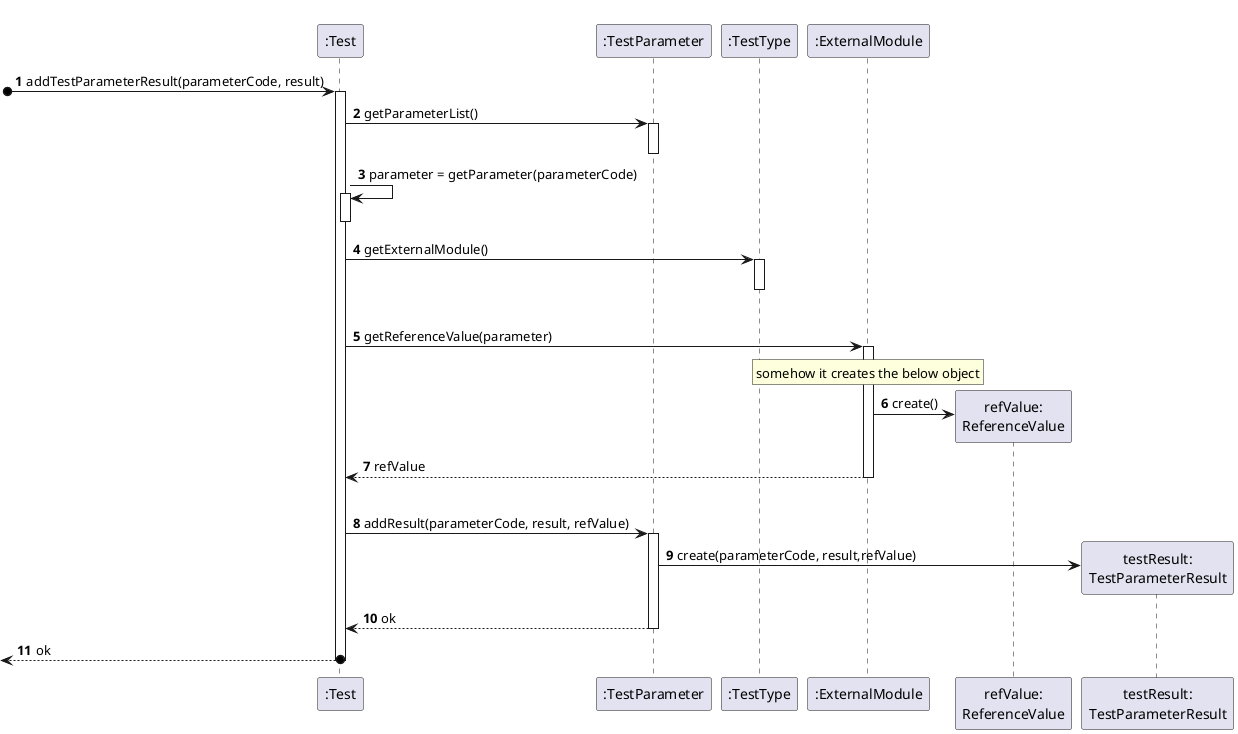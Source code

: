 @startuml
'httTP://plantuml.com/sequence-diagram

autonumber
participant ":Test" as Test
participant ":TestParameter" as TP
participant ":TestType" as TestTy
participant ":ExternalModule" as ExMod
participant "refValue:\nReferenceValue" as RefVal
participant "testResult:\nTestParameterResult" as TestParamRes

[o-> Test: addTestParameterResult(parameterCode, result)
activate Test
Test -> TP: getParameterList()
activate TP
deactivate TP

Test -> Test : parameter = getParameter(parameterCode)
activate Test
deactivate Test

Test -> TestTy: getExternalModule()
activate TestTy
deactivate

|||
Test -> ExMod: getReferenceValue(parameter)
activate ExMod
rnote over ExMod : somehow it creates the below object
ExMod -> RefVal**: create()
ExMod --> Test: refValue
deactivate

|||
Test -> TP : addResult(parameterCode, result, refValue)
activate TP
TP -> TestParamRes**:  create(parameterCode, result,refValue)
return ok
return ok


@enduml